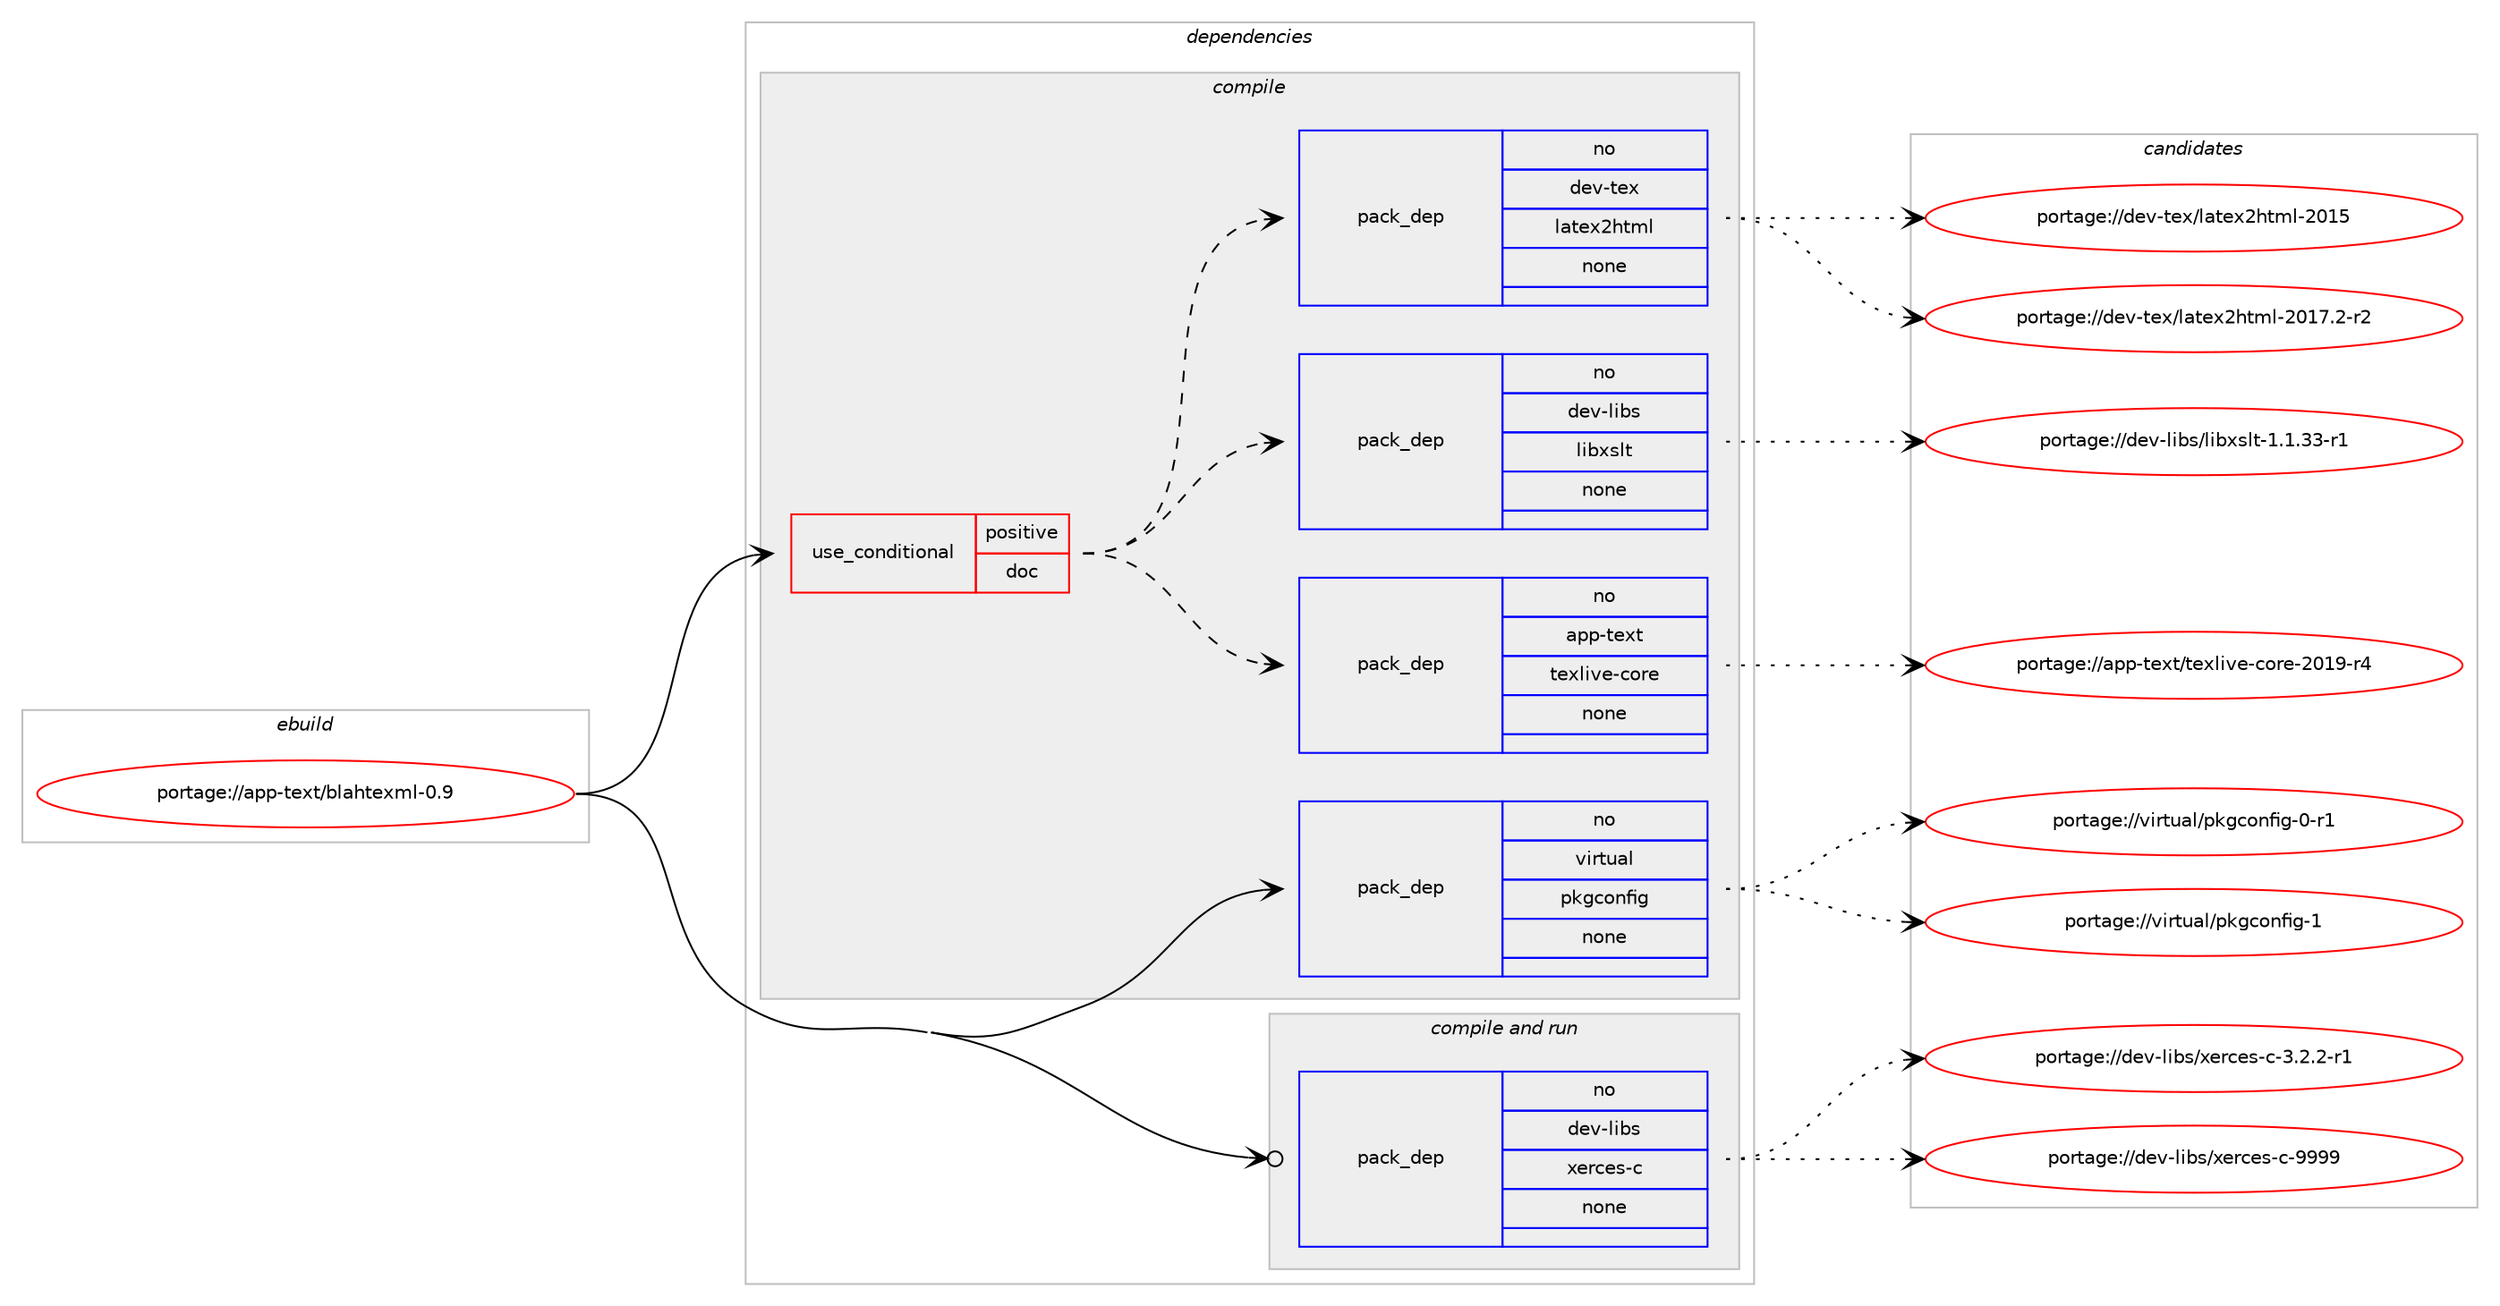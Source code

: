 digraph prolog {

# *************
# Graph options
# *************

newrank=true;
concentrate=true;
compound=true;
graph [rankdir=LR,fontname=Helvetica,fontsize=10,ranksep=1.5];#, ranksep=2.5, nodesep=0.2];
edge  [arrowhead=vee];
node  [fontname=Helvetica,fontsize=10];

# **********
# The ebuild
# **********

subgraph cluster_leftcol {
color=gray;
rank=same;
label=<<i>ebuild</i>>;
id [label="portage://app-text/blahtexml-0.9", color=red, width=4, href="../app-text/blahtexml-0.9.svg"];
}

# ****************
# The dependencies
# ****************

subgraph cluster_midcol {
color=gray;
label=<<i>dependencies</i>>;
subgraph cluster_compile {
fillcolor="#eeeeee";
style=filled;
label=<<i>compile</i>>;
subgraph cond10672 {
dependency43179 [label=<<TABLE BORDER="0" CELLBORDER="1" CELLSPACING="0" CELLPADDING="4"><TR><TD ROWSPAN="3" CELLPADDING="10">use_conditional</TD></TR><TR><TD>positive</TD></TR><TR><TD>doc</TD></TR></TABLE>>, shape=none, color=red];
subgraph pack31783 {
dependency43180 [label=<<TABLE BORDER="0" CELLBORDER="1" CELLSPACING="0" CELLPADDING="4" WIDTH="220"><TR><TD ROWSPAN="6" CELLPADDING="30">pack_dep</TD></TR><TR><TD WIDTH="110">no</TD></TR><TR><TD>app-text</TD></TR><TR><TD>texlive-core</TD></TR><TR><TD>none</TD></TR><TR><TD></TD></TR></TABLE>>, shape=none, color=blue];
}
dependency43179:e -> dependency43180:w [weight=20,style="dashed",arrowhead="vee"];
subgraph pack31784 {
dependency43181 [label=<<TABLE BORDER="0" CELLBORDER="1" CELLSPACING="0" CELLPADDING="4" WIDTH="220"><TR><TD ROWSPAN="6" CELLPADDING="30">pack_dep</TD></TR><TR><TD WIDTH="110">no</TD></TR><TR><TD>dev-libs</TD></TR><TR><TD>libxslt</TD></TR><TR><TD>none</TD></TR><TR><TD></TD></TR></TABLE>>, shape=none, color=blue];
}
dependency43179:e -> dependency43181:w [weight=20,style="dashed",arrowhead="vee"];
subgraph pack31785 {
dependency43182 [label=<<TABLE BORDER="0" CELLBORDER="1" CELLSPACING="0" CELLPADDING="4" WIDTH="220"><TR><TD ROWSPAN="6" CELLPADDING="30">pack_dep</TD></TR><TR><TD WIDTH="110">no</TD></TR><TR><TD>dev-tex</TD></TR><TR><TD>latex2html</TD></TR><TR><TD>none</TD></TR><TR><TD></TD></TR></TABLE>>, shape=none, color=blue];
}
dependency43179:e -> dependency43182:w [weight=20,style="dashed",arrowhead="vee"];
}
id:e -> dependency43179:w [weight=20,style="solid",arrowhead="vee"];
subgraph pack31786 {
dependency43183 [label=<<TABLE BORDER="0" CELLBORDER="1" CELLSPACING="0" CELLPADDING="4" WIDTH="220"><TR><TD ROWSPAN="6" CELLPADDING="30">pack_dep</TD></TR><TR><TD WIDTH="110">no</TD></TR><TR><TD>virtual</TD></TR><TR><TD>pkgconfig</TD></TR><TR><TD>none</TD></TR><TR><TD></TD></TR></TABLE>>, shape=none, color=blue];
}
id:e -> dependency43183:w [weight=20,style="solid",arrowhead="vee"];
}
subgraph cluster_compileandrun {
fillcolor="#eeeeee";
style=filled;
label=<<i>compile and run</i>>;
subgraph pack31787 {
dependency43184 [label=<<TABLE BORDER="0" CELLBORDER="1" CELLSPACING="0" CELLPADDING="4" WIDTH="220"><TR><TD ROWSPAN="6" CELLPADDING="30">pack_dep</TD></TR><TR><TD WIDTH="110">no</TD></TR><TR><TD>dev-libs</TD></TR><TR><TD>xerces-c</TD></TR><TR><TD>none</TD></TR><TR><TD></TD></TR></TABLE>>, shape=none, color=blue];
}
id:e -> dependency43184:w [weight=20,style="solid",arrowhead="odotvee"];
}
subgraph cluster_run {
fillcolor="#eeeeee";
style=filled;
label=<<i>run</i>>;
}
}

# **************
# The candidates
# **************

subgraph cluster_choices {
rank=same;
color=gray;
label=<<i>candidates</i>>;

subgraph choice31783 {
color=black;
nodesep=1;
choiceportage971121124511610112011647116101120108105118101459911111410145504849574511452 [label="portage://app-text/texlive-core-2019-r4", color=red, width=4,href="../app-text/texlive-core-2019-r4.svg"];
dependency43180:e -> choiceportage971121124511610112011647116101120108105118101459911111410145504849574511452:w [style=dotted,weight="100"];
}
subgraph choice31784 {
color=black;
nodesep=1;
choiceportage10010111845108105981154710810598120115108116454946494651514511449 [label="portage://dev-libs/libxslt-1.1.33-r1", color=red, width=4,href="../dev-libs/libxslt-1.1.33-r1.svg"];
dependency43181:e -> choiceportage10010111845108105981154710810598120115108116454946494651514511449:w [style=dotted,weight="100"];
}
subgraph choice31785 {
color=black;
nodesep=1;
choiceportage100101118451161011204710897116101120501041161091084550484953 [label="portage://dev-tex/latex2html-2015", color=red, width=4,href="../dev-tex/latex2html-2015.svg"];
choiceportage10010111845116101120471089711610112050104116109108455048495546504511450 [label="portage://dev-tex/latex2html-2017.2-r2", color=red, width=4,href="../dev-tex/latex2html-2017.2-r2.svg"];
dependency43182:e -> choiceportage100101118451161011204710897116101120501041161091084550484953:w [style=dotted,weight="100"];
dependency43182:e -> choiceportage10010111845116101120471089711610112050104116109108455048495546504511450:w [style=dotted,weight="100"];
}
subgraph choice31786 {
color=black;
nodesep=1;
choiceportage11810511411611797108471121071039911111010210510345484511449 [label="portage://virtual/pkgconfig-0-r1", color=red, width=4,href="../virtual/pkgconfig-0-r1.svg"];
choiceportage1181051141161179710847112107103991111101021051034549 [label="portage://virtual/pkgconfig-1", color=red, width=4,href="../virtual/pkgconfig-1.svg"];
dependency43183:e -> choiceportage11810511411611797108471121071039911111010210510345484511449:w [style=dotted,weight="100"];
dependency43183:e -> choiceportage1181051141161179710847112107103991111101021051034549:w [style=dotted,weight="100"];
}
subgraph choice31787 {
color=black;
nodesep=1;
choiceportage1001011184510810598115471201011149910111545994551465046504511449 [label="portage://dev-libs/xerces-c-3.2.2-r1", color=red, width=4,href="../dev-libs/xerces-c-3.2.2-r1.svg"];
choiceportage1001011184510810598115471201011149910111545994557575757 [label="portage://dev-libs/xerces-c-9999", color=red, width=4,href="../dev-libs/xerces-c-9999.svg"];
dependency43184:e -> choiceportage1001011184510810598115471201011149910111545994551465046504511449:w [style=dotted,weight="100"];
dependency43184:e -> choiceportage1001011184510810598115471201011149910111545994557575757:w [style=dotted,weight="100"];
}
}

}

